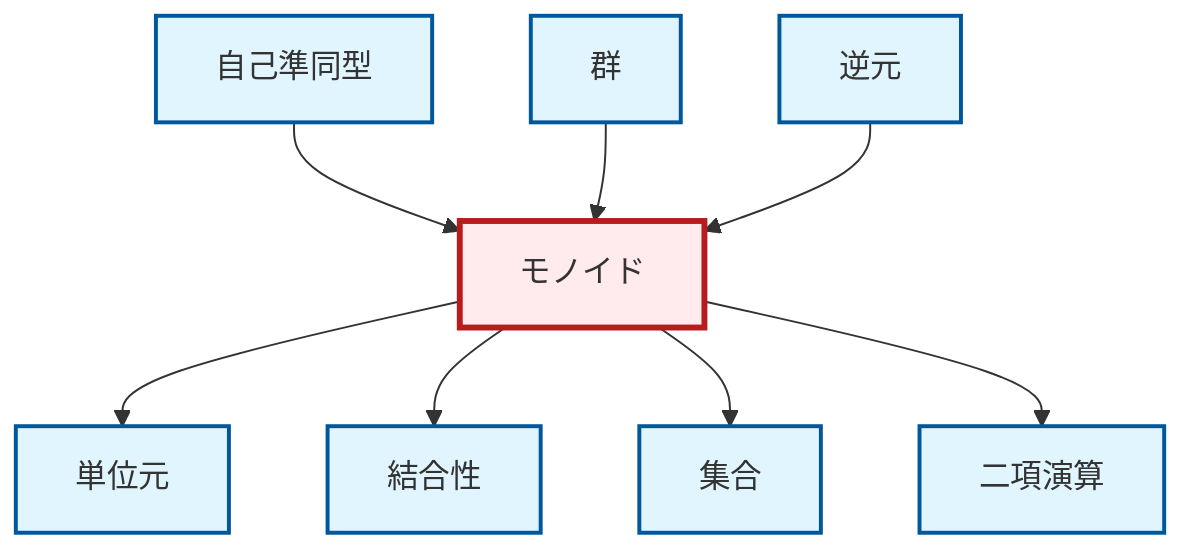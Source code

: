 graph TD
    classDef definition fill:#e1f5fe,stroke:#01579b,stroke-width:2px
    classDef theorem fill:#f3e5f5,stroke:#4a148c,stroke-width:2px
    classDef axiom fill:#fff3e0,stroke:#e65100,stroke-width:2px
    classDef example fill:#e8f5e9,stroke:#1b5e20,stroke-width:2px
    classDef current fill:#ffebee,stroke:#b71c1c,stroke-width:3px
    def-associativity["結合性"]:::definition
    def-monoid["モノイド"]:::definition
    def-group["群"]:::definition
    def-identity-element["単位元"]:::definition
    def-endomorphism["自己準同型"]:::definition
    def-binary-operation["二項演算"]:::definition
    def-set["集合"]:::definition
    def-inverse-element["逆元"]:::definition
    def-monoid --> def-identity-element
    def-endomorphism --> def-monoid
    def-group --> def-monoid
    def-monoid --> def-associativity
    def-inverse-element --> def-monoid
    def-monoid --> def-set
    def-monoid --> def-binary-operation
    class def-monoid current
